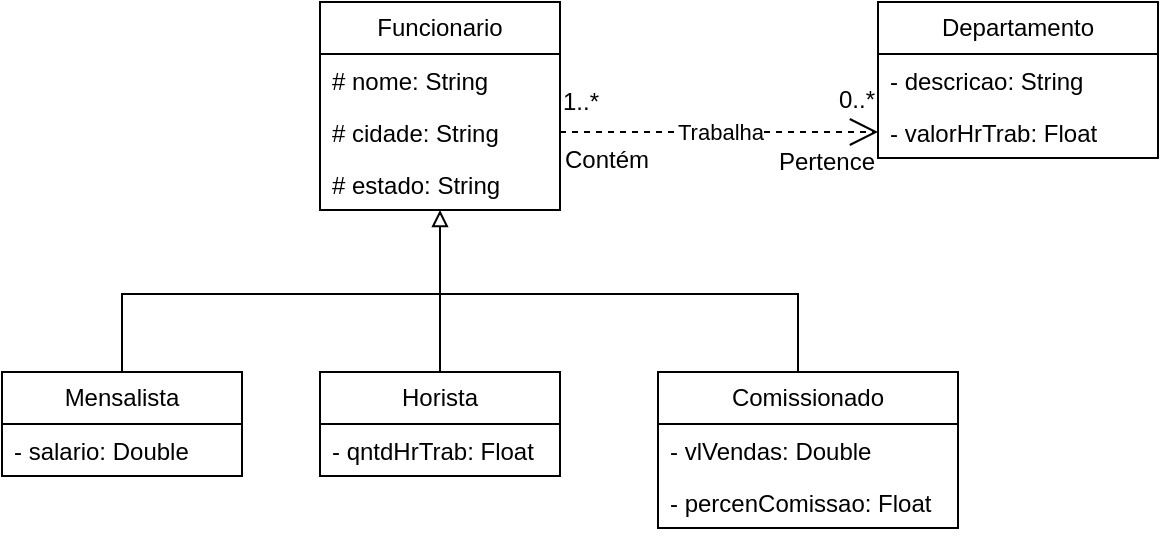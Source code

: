 <mxfile version="24.2.5" type="device">
  <diagram name="Página-1" id="fNKTXfwmYACEqgwhJYYw">
    <mxGraphModel dx="733" dy="661" grid="1" gridSize="10" guides="1" tooltips="1" connect="1" arrows="1" fold="1" page="1" pageScale="1" pageWidth="827" pageHeight="1169" math="0" shadow="0">
      <root>
        <mxCell id="0" />
        <mxCell id="1" parent="0" />
        <mxCell id="82A2rCWap7NqfMOXk7Sf-1" value="Departamento" style="swimlane;fontStyle=0;childLayout=stackLayout;horizontal=1;startSize=26;fillColor=none;horizontalStack=0;resizeParent=1;resizeParentMax=0;resizeLast=0;collapsible=1;marginBottom=0;whiteSpace=wrap;html=1;" parent="1" vertex="1">
          <mxGeometry x="480" y="255" width="140" height="78" as="geometry" />
        </mxCell>
        <mxCell id="82A2rCWap7NqfMOXk7Sf-2" value="- descricao: String" style="text;strokeColor=none;fillColor=none;align=left;verticalAlign=top;spacingLeft=4;spacingRight=4;overflow=hidden;rotatable=0;points=[[0,0.5],[1,0.5]];portConstraint=eastwest;whiteSpace=wrap;html=1;" parent="82A2rCWap7NqfMOXk7Sf-1" vertex="1">
          <mxGeometry y="26" width="140" height="26" as="geometry" />
        </mxCell>
        <mxCell id="82A2rCWap7NqfMOXk7Sf-3" value="- valorHrTrab: Float" style="text;strokeColor=none;fillColor=none;align=left;verticalAlign=top;spacingLeft=4;spacingRight=4;overflow=hidden;rotatable=0;points=[[0,0.5],[1,0.5]];portConstraint=eastwest;whiteSpace=wrap;html=1;" parent="82A2rCWap7NqfMOXk7Sf-1" vertex="1">
          <mxGeometry y="52" width="140" height="26" as="geometry" />
        </mxCell>
        <mxCell id="82A2rCWap7NqfMOXk7Sf-5" value="Funcionario" style="swimlane;fontStyle=0;childLayout=stackLayout;horizontal=1;startSize=26;fillColor=none;horizontalStack=0;resizeParent=1;resizeParentMax=0;resizeLast=0;collapsible=1;marginBottom=0;whiteSpace=wrap;html=1;" parent="1" vertex="1">
          <mxGeometry x="201" y="255" width="120" height="104" as="geometry" />
        </mxCell>
        <mxCell id="82A2rCWap7NqfMOXk7Sf-6" value="# nome: String" style="text;strokeColor=none;fillColor=none;align=left;verticalAlign=top;spacingLeft=4;spacingRight=4;overflow=hidden;rotatable=0;points=[[0,0.5],[1,0.5]];portConstraint=eastwest;whiteSpace=wrap;html=1;" parent="82A2rCWap7NqfMOXk7Sf-5" vertex="1">
          <mxGeometry y="26" width="120" height="26" as="geometry" />
        </mxCell>
        <mxCell id="82A2rCWap7NqfMOXk7Sf-7" value="# cidade: String" style="text;strokeColor=none;fillColor=none;align=left;verticalAlign=top;spacingLeft=4;spacingRight=4;overflow=hidden;rotatable=0;points=[[0,0.5],[1,0.5]];portConstraint=eastwest;whiteSpace=wrap;html=1;" parent="82A2rCWap7NqfMOXk7Sf-5" vertex="1">
          <mxGeometry y="52" width="120" height="26" as="geometry" />
        </mxCell>
        <mxCell id="82A2rCWap7NqfMOXk7Sf-8" value="# estado: String" style="text;strokeColor=none;fillColor=none;align=left;verticalAlign=top;spacingLeft=4;spacingRight=4;overflow=hidden;rotatable=0;points=[[0,0.5],[1,0.5]];portConstraint=eastwest;whiteSpace=wrap;html=1;" parent="82A2rCWap7NqfMOXk7Sf-5" vertex="1">
          <mxGeometry y="78" width="120" height="26" as="geometry" />
        </mxCell>
        <mxCell id="82A2rCWap7NqfMOXk7Sf-21" style="edgeStyle=orthogonalEdgeStyle;rounded=0;orthogonalLoop=1;jettySize=auto;html=1;exitX=0.5;exitY=0;exitDx=0;exitDy=0;entryX=0.5;entryY=0;entryDx=0;entryDy=0;endArrow=none;endFill=0;" parent="1" source="82A2rCWap7NqfMOXk7Sf-9" target="82A2rCWap7NqfMOXk7Sf-17" edge="1">
          <mxGeometry relative="1" as="geometry">
            <mxPoint x="430" y="360" as="targetPoint" />
            <Array as="points">
              <mxPoint x="102" y="401" />
              <mxPoint x="440" y="401" />
              <mxPoint x="440" y="440" />
            </Array>
          </mxGeometry>
        </mxCell>
        <mxCell id="82A2rCWap7NqfMOXk7Sf-9" value="Mensalista" style="swimlane;fontStyle=0;childLayout=stackLayout;horizontal=1;startSize=26;fillColor=none;horizontalStack=0;resizeParent=1;resizeParentMax=0;resizeLast=0;collapsible=1;marginBottom=0;whiteSpace=wrap;html=1;" parent="1" vertex="1">
          <mxGeometry x="42" y="440" width="120" height="52" as="geometry" />
        </mxCell>
        <mxCell id="82A2rCWap7NqfMOXk7Sf-10" value="- salario: Double" style="text;strokeColor=none;fillColor=none;align=left;verticalAlign=top;spacingLeft=4;spacingRight=4;overflow=hidden;rotatable=0;points=[[0,0.5],[1,0.5]];portConstraint=eastwest;whiteSpace=wrap;html=1;" parent="82A2rCWap7NqfMOXk7Sf-9" vertex="1">
          <mxGeometry y="26" width="120" height="26" as="geometry" />
        </mxCell>
        <mxCell id="82A2rCWap7NqfMOXk7Sf-22" style="edgeStyle=orthogonalEdgeStyle;rounded=0;orthogonalLoop=1;jettySize=auto;html=1;exitX=0.5;exitY=0;exitDx=0;exitDy=0;entryX=0.5;entryY=1;entryDx=0;entryDy=0;endArrow=block;endFill=0;" parent="1" source="82A2rCWap7NqfMOXk7Sf-13" target="82A2rCWap7NqfMOXk7Sf-5" edge="1">
          <mxGeometry relative="1" as="geometry">
            <mxPoint x="261" y="360" as="targetPoint" />
          </mxGeometry>
        </mxCell>
        <mxCell id="82A2rCWap7NqfMOXk7Sf-13" value="Horista" style="swimlane;fontStyle=0;childLayout=stackLayout;horizontal=1;startSize=26;fillColor=none;horizontalStack=0;resizeParent=1;resizeParentMax=0;resizeLast=0;collapsible=1;marginBottom=0;whiteSpace=wrap;html=1;" parent="1" vertex="1">
          <mxGeometry x="201" y="440" width="120" height="52" as="geometry" />
        </mxCell>
        <mxCell id="82A2rCWap7NqfMOXk7Sf-14" value="- qntdHrTrab: Float" style="text;strokeColor=none;fillColor=none;align=left;verticalAlign=top;spacingLeft=4;spacingRight=4;overflow=hidden;rotatable=0;points=[[0,0.5],[1,0.5]];portConstraint=eastwest;whiteSpace=wrap;html=1;" parent="82A2rCWap7NqfMOXk7Sf-13" vertex="1">
          <mxGeometry y="26" width="120" height="26" as="geometry" />
        </mxCell>
        <mxCell id="82A2rCWap7NqfMOXk7Sf-17" value="Comissionado" style="swimlane;fontStyle=0;childLayout=stackLayout;horizontal=1;startSize=26;fillColor=none;horizontalStack=0;resizeParent=1;resizeParentMax=0;resizeLast=0;collapsible=1;marginBottom=0;whiteSpace=wrap;html=1;" parent="1" vertex="1">
          <mxGeometry x="370" y="440" width="150" height="78" as="geometry" />
        </mxCell>
        <mxCell id="82A2rCWap7NqfMOXk7Sf-18" value="- vlVendas: Double" style="text;strokeColor=none;fillColor=none;align=left;verticalAlign=top;spacingLeft=4;spacingRight=4;overflow=hidden;rotatable=0;points=[[0,0.5],[1,0.5]];portConstraint=eastwest;whiteSpace=wrap;html=1;" parent="82A2rCWap7NqfMOXk7Sf-17" vertex="1">
          <mxGeometry y="26" width="150" height="26" as="geometry" />
        </mxCell>
        <mxCell id="82A2rCWap7NqfMOXk7Sf-29" value="- percenComissao: Float" style="text;strokeColor=none;fillColor=none;align=left;verticalAlign=top;spacingLeft=4;spacingRight=4;overflow=hidden;rotatable=0;points=[[0,0.5],[1,0.5]];portConstraint=eastwest;whiteSpace=wrap;html=1;" parent="82A2rCWap7NqfMOXk7Sf-17" vertex="1">
          <mxGeometry y="52" width="150" height="26" as="geometry" />
        </mxCell>
        <mxCell id="82A2rCWap7NqfMOXk7Sf-24" value="Trabalha" style="endArrow=open;endSize=12;dashed=1;html=1;rounded=0;exitX=1;exitY=0.5;exitDx=0;exitDy=0;entryX=0;entryY=0.5;entryDx=0;entryDy=0;" parent="1" source="82A2rCWap7NqfMOXk7Sf-7" target="82A2rCWap7NqfMOXk7Sf-3" edge="1">
          <mxGeometry width="160" relative="1" as="geometry">
            <mxPoint x="320" y="230" as="sourcePoint" />
            <mxPoint x="480" y="230" as="targetPoint" />
          </mxGeometry>
        </mxCell>
        <mxCell id="82A2rCWap7NqfMOXk7Sf-25" value="1..*" style="text;html=1;align=center;verticalAlign=middle;resizable=0;points=[];autosize=1;strokeColor=none;fillColor=none;" parent="1" vertex="1">
          <mxGeometry x="311" y="290" width="40" height="30" as="geometry" />
        </mxCell>
        <mxCell id="82A2rCWap7NqfMOXk7Sf-26" value="0..*" style="text;html=1;align=center;verticalAlign=middle;resizable=0;points=[];autosize=1;strokeColor=none;fillColor=none;" parent="1" vertex="1">
          <mxGeometry x="449" y="289" width="40" height="30" as="geometry" />
        </mxCell>
        <mxCell id="82A2rCWap7NqfMOXk7Sf-27" value="Contém" style="text;html=1;align=center;verticalAlign=middle;resizable=0;points=[];autosize=1;strokeColor=none;fillColor=none;" parent="1" vertex="1">
          <mxGeometry x="309" y="319" width="70" height="30" as="geometry" />
        </mxCell>
        <mxCell id="82A2rCWap7NqfMOXk7Sf-28" value="Pertence" style="text;html=1;align=center;verticalAlign=middle;resizable=0;points=[];autosize=1;strokeColor=none;fillColor=none;" parent="1" vertex="1">
          <mxGeometry x="419" y="320" width="70" height="30" as="geometry" />
        </mxCell>
      </root>
    </mxGraphModel>
  </diagram>
</mxfile>

